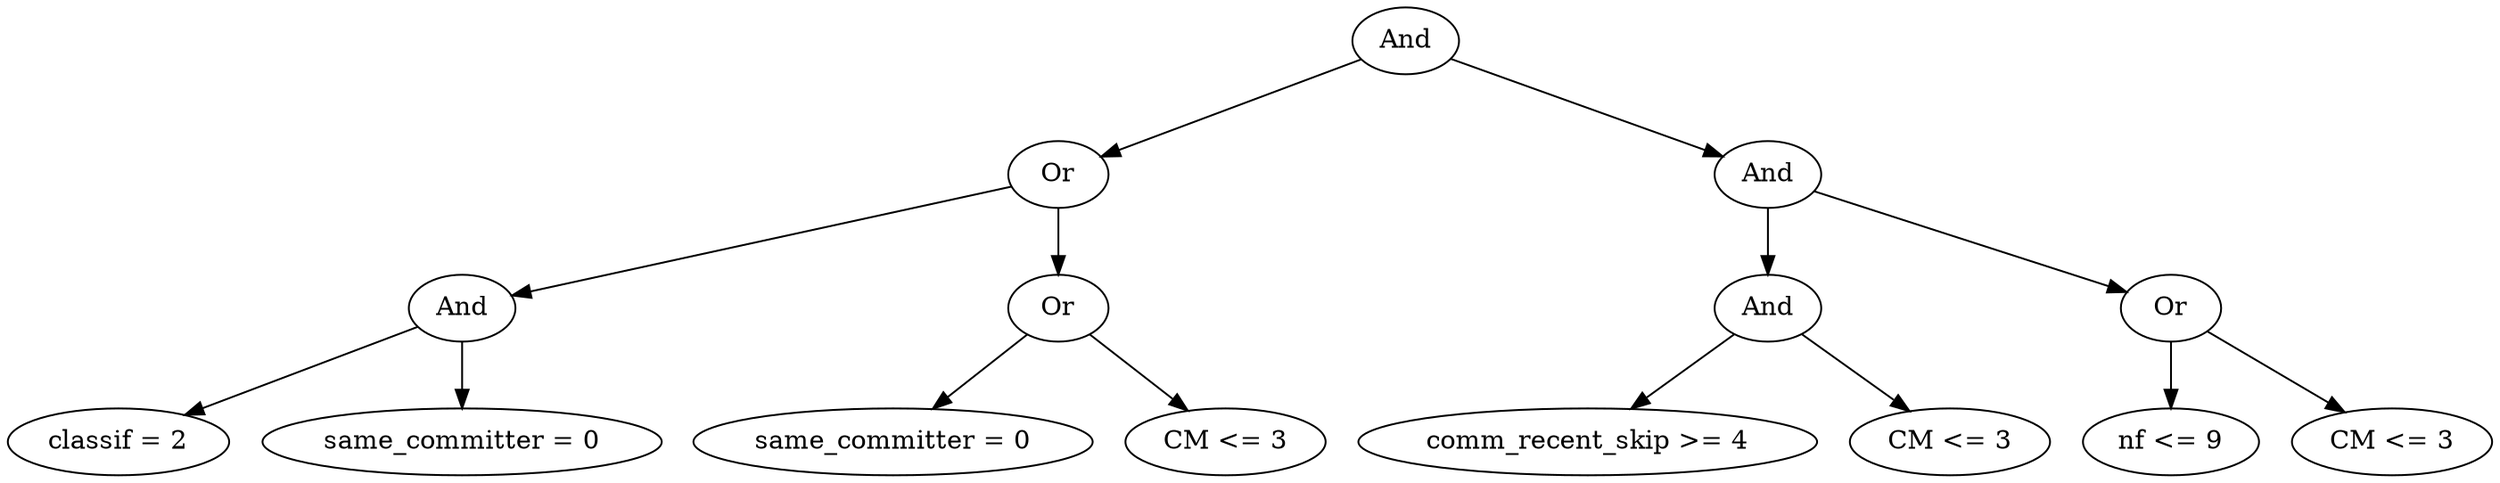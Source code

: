 digraph G {
	graph [bb="0,0,1109.9,252",
		dpi=78
	];
	node [label="\N"];
	1	 [height=0.5,
		label=And,
		pos="617.1,234",
		width=0.75];
	2	 [height=0.5,
		label=Or,
		pos="461.1,162",
		width=0.75];
	1 -> 2	 [pos="e,482.85,172.76 595.4,223.27 568.59,211.23 522.75,190.67 492.19,176.95"];
	3	 [height=0.5,
		label=And,
		pos="781.1,162",
		width=0.75];
	1 -> 3	 [pos="e,758.8,172.51 639.21,223.56 667.58,211.45 716.97,190.37 749.34,176.55"];
	4	 [height=0.5,
		label=And,
		pos="199.1,90",
		width=0.75];
	2 -> 4	 [pos="e,223.87,97.619 436.45,154.41 389.54,141.88 287.31,114.57 233.62,100.22"];
	5	 [height=0.5,
		label=Or,
		pos="461.1,90",
		width=0.75];
	2 -> 5	 [pos="e,461.1,108.1 461.1,143.7 461.1,135.98 461.1,126.71 461.1,118.11"];
	8	 [height=0.5,
		label="classif = 2",
		pos="48.096,18",
		width=1.336];
	4 -> 8	 [pos="e,77.197,32.491 177.46,78.971 153.8,68 115.4,50.2 86.572,36.837"];
	9	 [height=0.5,
		label="same_committer = 0",
		pos="199.1,18",
		width=2.3651];
	4 -> 9	 [pos="e,199.1,36.104 199.1,71.697 199.1,63.983 199.1,54.712 199.1,46.112"];
	10	 [height=0.5,
		label="same_committer = 0",
		pos="387.1,18",
		width=2.3651];
	5 -> 10	 [pos="e,404.92,35.859 446.12,74.834 436.44,65.681 423.61,53.538 412.38,42.915"];
	11	 [height=0.5,
		label="CM <= 3",
		pos="535.1,18",
		width=1.2457];
	5 -> 11	 [pos="e,518.34,34.854 476.07,74.834 486.02,65.421 499.31,52.847 510.77,42.015"];
	6	 [height=0.5,
		label=And,
		pos="781.1,90",
		width=0.75];
	3 -> 6	 [pos="e,781.1,108.1 781.1,143.7 781.1,135.98 781.1,126.71 781.1,118.11"];
	7	 [height=0.5,
		label=Or,
		pos="964.1,90",
		width=0.75];
	3 -> 7	 [pos="e,941.29,99.724 803.9,152.28 836.04,139.98 894.84,117.49 931.56,103.45"];
	12	 [height=0.5,
		label="comm_recent_skip >= 4",
		pos="699.1,18",
		width=2.7984];
	6 -> 12	 [pos="e,718.73,35.764 764.9,75.17 753.92,65.799 739.14,53.186 726.37,42.285"];
	13	 [height=0.5,
		label="CM <= 3",
		pos="863.1,18",
		width=1.2457];
	6 -> 13	 [pos="e,844.93,34.507 797.3,75.17 808.66,65.469 824.1,52.293 837.16,41.14"];
	14	 [height=0.5,
		label="nf <= 9",
		pos="964.1,18",
		width=1.0652];
	7 -> 14	 [pos="e,964.1,36.104 964.1,71.697 964.1,63.983 964.1,54.712 964.1,46.112"];
	15	 [height=0.5,
		label="CM <= 3",
		pos="1065.1,18",
		width=1.2457];
	7 -> 15	 [pos="e,1043.7,33.834 982.15,76.485 996.84,66.305 1017.9,51.723 1035.1,39.794"];
}
